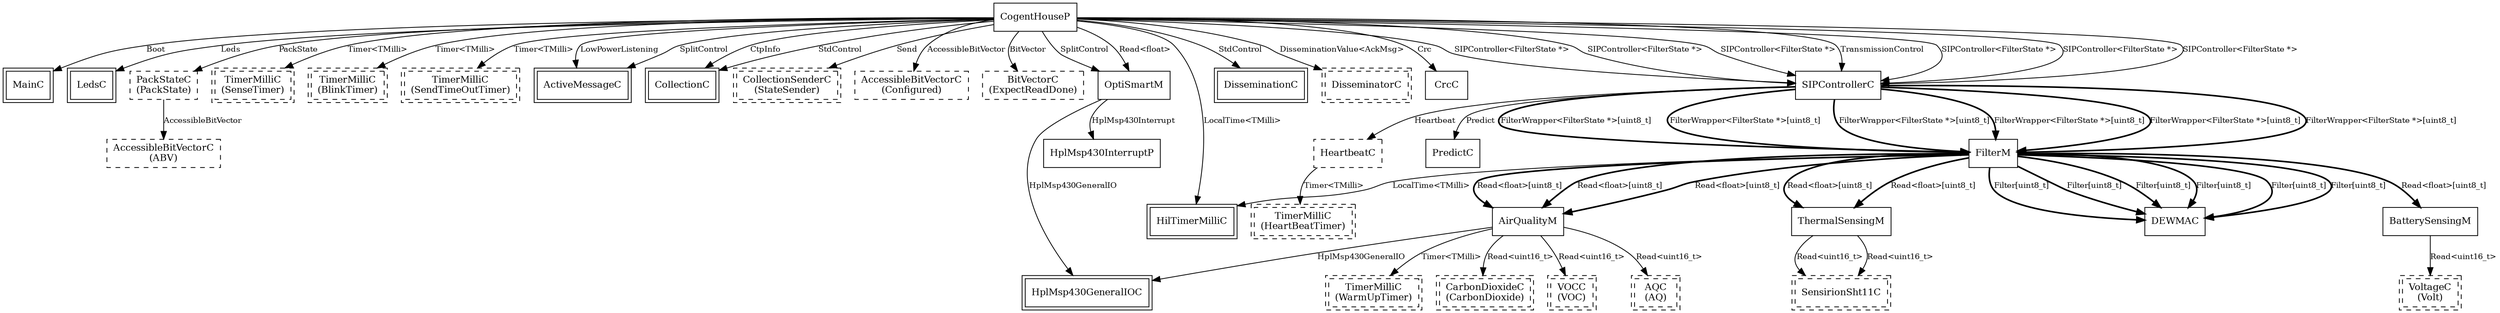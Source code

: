 digraph "CogentHouseC" {
  "CogentHouseP" [fontsize=12, shape=box, URL="../chtml/CogentHouseP.html"];
  "MainC" [fontsize=12, shape=box,peripheries=2, URL="../chtml/tos.system.MainC.html"];
  "CogentHouseP" [fontsize=12, shape=box, URL="../chtml/CogentHouseP.html"];
  "LedsC" [fontsize=12, shape=box,peripheries=2, URL="../chtml/tos.system.LedsC.html"];
  "CogentHouseP" [fontsize=12, shape=box, URL="../chtml/CogentHouseP.html"];
  "HilTimerMilliC" [fontsize=12, shape=box,peripheries=2, URL="../chtml/tos.chips.msp430.timer.HilTimerMilliC.html"];
  "CogentHouseP" [fontsize=12, shape=box, URL="../chtml/CogentHouseP.html"];
  "CogentHouseC.SenseTimer" [fontsize=12, shape=box,peripheries=2, style=dashed, label="TimerMilliC\n(SenseTimer)", URL="../chtml/tos.system.TimerMilliC.html"];
  "CogentHouseP" [fontsize=12, shape=box, URL="../chtml/CogentHouseP.html"];
  "CogentHouseC.BlinkTimer" [fontsize=12, shape=box,peripheries=2, style=dashed, label="TimerMilliC\n(BlinkTimer)", URL="../chtml/tos.system.TimerMilliC.html"];
  "CogentHouseP" [fontsize=12, shape=box, URL="../chtml/CogentHouseP.html"];
  "CogentHouseC.SendTimeOutTimer" [fontsize=12, shape=box,peripheries=2, style=dashed, label="TimerMilliC\n(SendTimeOutTimer)", URL="../chtml/tos.system.TimerMilliC.html"];
  "CogentHouseP" [fontsize=12, shape=box, URL="../chtml/CogentHouseP.html"];
  "ActiveMessageC" [fontsize=12, shape=box,peripheries=2, URL="../chtml/tos.platforms.telosa.ActiveMessageC.html"];
  "CogentHouseP" [fontsize=12, shape=box, URL="../chtml/CogentHouseP.html"];
  "CollectionC" [fontsize=12, shape=box,peripheries=2, URL="../chtml/tos.lib.net.ctp.CollectionC.html"];
  "CogentHouseP" [fontsize=12, shape=box, URL="../chtml/CogentHouseP.html"];
  "CollectionC" [fontsize=12, shape=box,peripheries=2, URL="../chtml/tos.lib.net.ctp.CollectionC.html"];
  "CogentHouseP" [fontsize=12, shape=box, URL="../chtml/CogentHouseP.html"];
  "CogentHouseC.StateSender" [fontsize=12, shape=box,peripheries=2, style=dashed, label="CollectionSenderC\n(StateSender)", URL="../chtml/tos.lib.net.ctp.CollectionSenderC.html"];
  "CogentHouseP" [fontsize=12, shape=box, URL="../chtml/CogentHouseP.html"];
  "ActiveMessageC" [fontsize=12, shape=box,peripheries=2, URL="../chtml/tos.platforms.telosa.ActiveMessageC.html"];
  "CogentHouseP" [fontsize=12, shape=box, URL="../chtml/CogentHouseP.html"];
  "CogentHouseC.Configured" [fontsize=12, shape=box, style=dashed, label="AccessibleBitVectorC\n(Configured)", URL="../chtml/..AccessibleBitVector.AccessibleBitVectorC.html"];
  "CogentHouseP" [fontsize=12, shape=box, URL="../chtml/CogentHouseP.html"];
  "CogentHouseC.ExpectReadDone" [fontsize=12, shape=box, style=dashed, label="BitVectorC\n(ExpectReadDone)", URL="../chtml/tos.system.BitVectorC.html"];
  "CogentHouseC.PackState" [fontsize=12, shape=box, style=dashed, label="PackStateC\n(PackState)", URL="../chtml/..PackState.PackStateC.html"];
  "CogentHouseC.ABV" [fontsize=12, shape=box, style=dashed, label="AccessibleBitVectorC\n(ABV)", URL="../chtml/..AccessibleBitVector.AccessibleBitVectorC.html"];
  "CogentHouseP" [fontsize=12, shape=box, URL="../chtml/CogentHouseP.html"];
  "CogentHouseC.PackState" [fontsize=12, shape=box, style=dashed, label="PackStateC\n(PackState)", URL="../chtml/..PackState.PackStateC.html"];
  "ThermalSensingM" [fontsize=12, shape=box, URL="../chtml/..Sensing.Base.ThermalSensingM.html"];
  "CogentHouseC.SensirionSht11C" [fontsize=12, shape=box,peripheries=2, style=dashed, label="SensirionSht11C", URL="../chtml/tos.platforms.telosa.chips.sht11.SensirionSht11C.html"];
  "ThermalSensingM" [fontsize=12, shape=box, URL="../chtml/..Sensing.Base.ThermalSensingM.html"];
  "CogentHouseC.SensirionSht11C" [fontsize=12, shape=box,peripheries=2, style=dashed, label="SensirionSht11C", URL="../chtml/tos.platforms.telosa.chips.sht11.SensirionSht11C.html"];
  "BatterySensingM" [fontsize=12, shape=box, URL="../chtml/..Sensing.Base.BatterySensingM.html"];
  "CogentHouseC.Volt" [fontsize=12, shape=box,peripheries=2, style=dashed, label="VoltageC\n(Volt)", URL="../chtml/tos.platforms.telosb.VoltageC.html"];
  "AirQualityM" [fontsize=12, shape=box, URL="../chtml/..Sensing.AirQuality.AirQualityM.html"];
  "CogentHouseC.CarbonDioxide" [fontsize=12, shape=box,peripheries=2, style=dashed, label="CarbonDioxideC\n(CarbonDioxide)", URL="../chtml/..Sensing.AirQuality.CarbonDioxideC.html"];
  "AirQualityM" [fontsize=12, shape=box, URL="../chtml/..Sensing.AirQuality.AirQualityM.html"];
  "CogentHouseC.VOC" [fontsize=12, shape=box,peripheries=2, style=dashed, label="VOCC\n(VOC)", URL="../chtml/..Sensing.AirQuality.VOCC.html"];
  "AirQualityM" [fontsize=12, shape=box, URL="../chtml/..Sensing.AirQuality.AirQualityM.html"];
  "CogentHouseC.AQ" [fontsize=12, shape=box,peripheries=2, style=dashed, label="AQC\n(AQ)", URL="../chtml/..Sensing.AirQuality.AQC.html"];
  "AirQualityM" [fontsize=12, shape=box, URL="../chtml/..Sensing.AirQuality.AirQualityM.html"];
  "HplMsp430GeneralIOC" [fontsize=12, shape=box,peripheries=2, URL="../chtml/tos.chips.msp430.pins.HplMsp430GeneralIOC.html"];
  "AirQualityM" [fontsize=12, shape=box, URL="../chtml/..Sensing.AirQuality.AirQualityM.html"];
  "CogentHouseC.WarmUpTimer" [fontsize=12, shape=box,peripheries=2, style=dashed, label="TimerMilliC\n(WarmUpTimer)", URL="../chtml/tos.system.TimerMilliC.html"];
  "OptiSmartM" [fontsize=12, shape=box, URL="../chtml/..Sensing.OptiSmart.OptiSmartM.html"];
  "HplMsp430GeneralIOC" [fontsize=12, shape=box,peripheries=2, URL="../chtml/tos.chips.msp430.pins.HplMsp430GeneralIOC.html"];
  "OptiSmartM" [fontsize=12, shape=box, URL="../chtml/..Sensing.OptiSmart.OptiSmartM.html"];
  "HplMsp430InterruptP" [fontsize=12, shape=box, URL="../chtml/tos.chips.msp430.pins.HplMsp430InterruptP.html"];
  "CogentHouseP" [fontsize=12, shape=box, URL="../chtml/CogentHouseP.html"];
  "DisseminationC" [fontsize=12, shape=box,peripheries=2, URL="../chtml/tos.lib.net.drip.DisseminationC.html"];
  "CogentHouseP" [fontsize=12, shape=box, URL="../chtml/CogentHouseP.html"];
  "CogentHouseC.DisseminatorC" [fontsize=12, shape=box,peripheries=2, style=dashed, label="DisseminatorC", URL="../chtml/tos.lib.net.drip.DisseminatorC.html"];
  "CogentHouseP" [fontsize=12, shape=box, URL="../chtml/CogentHouseP.html"];
  "CrcC" [fontsize=12, shape=box, URL="../chtml/tos.system.CrcC.html"];
  "SIPControllerC" [fontsize=12, shape=box, URL="../chtml/..SIPController.SIPControllerC.html"];
  "PredictC" [fontsize=12, shape=box, URL="../chtml/..Predict.PredictC.html"];
  "CogentHouseC.HeartbeatC" [fontsize=12, shape=box, style=dashed, label="HeartbeatC", URL="../chtml/..Heartbeat.HeartbeatC.html"];
  "CogentHouseC.HeartBeatTimer" [fontsize=12, shape=box,peripheries=2, style=dashed, label="TimerMilliC\n(HeartBeatTimer)", URL="../chtml/tos.system.TimerMilliC.html"];
  "SIPControllerC" [fontsize=12, shape=box, URL="../chtml/..SIPController.SIPControllerC.html"];
  "CogentHouseC.HeartbeatC" [fontsize=12, shape=box, style=dashed, label="HeartbeatC", URL="../chtml/..Heartbeat.HeartbeatC.html"];
  "FilterM" [fontsize=12, shape=box, URL="../chtml/..FilterWrapper.FilterM.html"];
  "FilterM" [fontsize=12, shape=box, URL="../chtml/..FilterWrapper.FilterM.html"];
  "DEWMAC" [fontsize=12, shape=box, URL="../chtml/..Filters.DEWMA.DEWMAC.html"];
  "FilterM" [fontsize=12, shape=box, URL="../chtml/..FilterWrapper.FilterM.html"];
  "ThermalSensingM" [fontsize=12, shape=box, URL="../chtml/..Sensing.Base.ThermalSensingM.html"];
  "SIPControllerC" [fontsize=12, shape=box, URL="../chtml/..SIPController.SIPControllerC.html"];
  "FilterM" [fontsize=12, shape=box, URL="../chtml/..FilterWrapper.FilterM.html"];
  "CogentHouseP" [fontsize=12, shape=box, URL="../chtml/CogentHouseP.html"];
  "SIPControllerC" [fontsize=12, shape=box, URL="../chtml/..SIPController.SIPControllerC.html"];
  "ThermalSensingM" [fontsize=12, shape=box, URL="../chtml/..Sensing.Base.ThermalSensingM.html"];
  "CogentHouseP" [fontsize=12, shape=box, URL="../chtml/CogentHouseP.html"];
  "BatterySensingM" [fontsize=12, shape=box, URL="../chtml/..Sensing.Base.BatterySensingM.html"];
  "CogentHouseP" [fontsize=12, shape=box, URL="../chtml/CogentHouseP.html"];
  "AirQualityM" [fontsize=12, shape=box, URL="../chtml/..Sensing.AirQuality.AirQualityM.html"];
  "CogentHouseP" [fontsize=12, shape=box, URL="../chtml/CogentHouseP.html"];
  "AirQualityM" [fontsize=12, shape=box, URL="../chtml/..Sensing.AirQuality.AirQualityM.html"];
  "CogentHouseP" [fontsize=12, shape=box, URL="../chtml/CogentHouseP.html"];
  "AirQualityM" [fontsize=12, shape=box, URL="../chtml/..Sensing.AirQuality.AirQualityM.html"];
  "CogentHouseP" [fontsize=12, shape=box, URL="../chtml/CogentHouseP.html"];
  "CogentHouseP" [fontsize=12, shape=box, URL="../chtml/CogentHouseP.html"];
  "OptiSmartM" [fontsize=12, shape=box, URL="../chtml/..Sensing.OptiSmart.OptiSmartM.html"];
  "CogentHouseP" [fontsize=12, shape=box, URL="../chtml/CogentHouseP.html"];
  "OptiSmartM" [fontsize=12, shape=box, URL="../chtml/..Sensing.OptiSmart.OptiSmartM.html"];
  "CogentHouseP" [fontsize=12, shape=box, URL="../chtml/CogentHouseP.html"];
  "SIPControllerC" [fontsize=12, shape=box, URL="../chtml/..SIPController.SIPControllerC.html"];
  "CogentHouseP" -> "MainC" [label="Boot", URL="../ihtml/tos.interfaces.Boot.html", fontsize=10];
  "CogentHouseP" -> "LedsC" [label="Leds", URL="../ihtml/tos.interfaces.Leds.html", fontsize=10];
  "CogentHouseP" -> "HilTimerMilliC" [label="LocalTime<TMilli>", URL="../ihtml/tos.lib.timer.LocalTime.html", fontsize=10];
  "CogentHouseP" -> "CogentHouseC.SenseTimer" [label="Timer<TMilli>", URL="../ihtml/tos.lib.timer.Timer.html", fontsize=10];
  "CogentHouseP" -> "CogentHouseC.BlinkTimer" [label="Timer<TMilli>", URL="../ihtml/tos.lib.timer.Timer.html", fontsize=10];
  "CogentHouseP" -> "CogentHouseC.SendTimeOutTimer" [label="Timer<TMilli>", URL="../ihtml/tos.lib.timer.Timer.html", fontsize=10];
  "CogentHouseP" -> "ActiveMessageC" [label="SplitControl", URL="../ihtml/tos.interfaces.SplitControl.html", fontsize=10];
  "CogentHouseP" -> "CollectionC" [label="StdControl", URL="../ihtml/tos.interfaces.StdControl.html", fontsize=10];
  "CogentHouseP" -> "CollectionC" [label="CtpInfo", URL="../ihtml/tos.lib.net.ctp.CtpInfo.html", fontsize=10];
  "CogentHouseP" -> "CogentHouseC.StateSender" [label="Send", URL="../ihtml/tos.interfaces.Send.html", fontsize=10];
  "CogentHouseP" -> "ActiveMessageC" [label="LowPowerListening", URL="../ihtml/tos.interfaces.LowPowerListening.html", fontsize=10];
  "CogentHouseP" -> "CogentHouseC.Configured" [label="AccessibleBitVector", URL="../ihtml/..AccessibleBitVector.AccessibleBitVector.html", fontsize=10];
  "CogentHouseP" -> "CogentHouseC.ExpectReadDone" [label="BitVector", URL="../ihtml/tos.interfaces.BitVector.html", fontsize=10];
  "CogentHouseC.PackState" -> "CogentHouseC.ABV" [label="AccessibleBitVector", URL="../ihtml/..AccessibleBitVector.AccessibleBitVector.html", fontsize=10];
  "CogentHouseP" -> "CogentHouseC.PackState" [label="PackState", URL="../ihtml/..PackState.PackState.html", fontsize=10];
  "ThermalSensingM" -> "CogentHouseC.SensirionSht11C" [label="Read<uint16_t>", URL="../ihtml/tos.interfaces.Read.html", fontsize=10];
  "ThermalSensingM" -> "CogentHouseC.SensirionSht11C" [label="Read<uint16_t>", URL="../ihtml/tos.interfaces.Read.html", fontsize=10];
  "BatterySensingM" -> "CogentHouseC.Volt" [label="Read<uint16_t>", URL="../ihtml/tos.interfaces.Read.html", fontsize=10];
  "AirQualityM" -> "CogentHouseC.CarbonDioxide" [label="Read<uint16_t>", URL="../ihtml/tos.interfaces.Read.html", fontsize=10];
  "AirQualityM" -> "CogentHouseC.VOC" [label="Read<uint16_t>", URL="../ihtml/tos.interfaces.Read.html", fontsize=10];
  "AirQualityM" -> "CogentHouseC.AQ" [label="Read<uint16_t>", URL="../ihtml/tos.interfaces.Read.html", fontsize=10];
  "AirQualityM" -> "HplMsp430GeneralIOC" [label="HplMsp430GeneralIO", URL="../ihtml/tos.chips.msp430.pins.HplMsp430GeneralIO.html", fontsize=10];
  "AirQualityM" -> "CogentHouseC.WarmUpTimer" [label="Timer<TMilli>", URL="../ihtml/tos.lib.timer.Timer.html", fontsize=10];
  "OptiSmartM" -> "HplMsp430GeneralIOC" [label="HplMsp430GeneralIO", URL="../ihtml/tos.chips.msp430.pins.HplMsp430GeneralIO.html", fontsize=10];
  "OptiSmartM" -> "HplMsp430InterruptP" [label="HplMsp430Interrupt", URL="../ihtml/tos.chips.msp430.pins.HplMsp430Interrupt.html", fontsize=10];
  "CogentHouseP" -> "DisseminationC" [label="StdControl", URL="../ihtml/tos.interfaces.StdControl.html", fontsize=10];
  "CogentHouseP" -> "CogentHouseC.DisseminatorC" [label="DisseminationValue<AckMsg>", URL="../ihtml/tos.lib.net.DisseminationValue.html", fontsize=10];
  "CogentHouseP" -> "CrcC" [label="Crc", URL="../ihtml/tos.interfaces.Crc.html", fontsize=10];
  "SIPControllerC" -> "PredictC" [label="Predict", URL="../ihtml/..Predict.Predict.html", fontsize=10];
  "CogentHouseC.HeartbeatC" -> "CogentHouseC.HeartBeatTimer" [label="Timer<TMilli>", URL="../ihtml/tos.lib.timer.Timer.html", fontsize=10];
  "SIPControllerC" -> "CogentHouseC.HeartbeatC" [label="Heartbeat", URL="../ihtml/..Heartbeat.Heartbeat.html", fontsize=10];
  "FilterM" -> "HilTimerMilliC" [label="LocalTime<TMilli>", URL="../ihtml/tos.lib.timer.LocalTime.html", fontsize=10];
  "FilterM" -> "DEWMAC" [label="Filter[uint8_t]", style=bold, URL="../ihtml/..Filters.Filter.html", fontsize=10];
  "FilterM" -> "ThermalSensingM" [label="Read<float>[uint8_t]", style=bold, URL="../ihtml/tos.interfaces.Read.html", fontsize=10];
  "SIPControllerC" -> "FilterM" [label="FilterWrapper<FilterState *>[uint8_t]", style=bold, URL="../ihtml/..FilterWrapper.FilterWrapper.html", fontsize=10];
  "CogentHouseP" -> "SIPControllerC" [label="SIPController<FilterState *>", URL="../ihtml/..SIPController.SIPController.html", fontsize=10];
  "FilterM" -> "DEWMAC" [label="Filter[uint8_t]", style=bold, URL="../ihtml/..Filters.Filter.html", fontsize=10];
  "FilterM" -> "ThermalSensingM" [label="Read<float>[uint8_t]", style=bold, URL="../ihtml/tos.interfaces.Read.html", fontsize=10];
  "SIPControllerC" -> "FilterM" [label="FilterWrapper<FilterState *>[uint8_t]", style=bold, URL="../ihtml/..FilterWrapper.FilterWrapper.html", fontsize=10];
  "CogentHouseP" -> "SIPControllerC" [label="SIPController<FilterState *>", URL="../ihtml/..SIPController.SIPController.html", fontsize=10];
  "FilterM" -> "DEWMAC" [label="Filter[uint8_t]", style=bold, URL="../ihtml/..Filters.Filter.html", fontsize=10];
  "FilterM" -> "BatterySensingM" [label="Read<float>[uint8_t]", style=bold, URL="../ihtml/tos.interfaces.Read.html", fontsize=10];
  "SIPControllerC" -> "FilterM" [label="FilterWrapper<FilterState *>[uint8_t]", style=bold, URL="../ihtml/..FilterWrapper.FilterWrapper.html", fontsize=10];
  "CogentHouseP" -> "SIPControllerC" [label="SIPController<FilterState *>", URL="../ihtml/..SIPController.SIPController.html", fontsize=10];
  "FilterM" -> "DEWMAC" [label="Filter[uint8_t]", style=bold, URL="../ihtml/..Filters.Filter.html", fontsize=10];
  "FilterM" -> "AirQualityM" [label="Read<float>[uint8_t]", style=bold, URL="../ihtml/tos.interfaces.Read.html", fontsize=10];
  "SIPControllerC" -> "FilterM" [label="FilterWrapper<FilterState *>[uint8_t]", style=bold, URL="../ihtml/..FilterWrapper.FilterWrapper.html", fontsize=10];
  "CogentHouseP" -> "SIPControllerC" [label="SIPController<FilterState *>", URL="../ihtml/..SIPController.SIPController.html", fontsize=10];
  "FilterM" -> "DEWMAC" [label="Filter[uint8_t]", style=bold, URL="../ihtml/..Filters.Filter.html", fontsize=10];
  "FilterM" -> "AirQualityM" [label="Read<float>[uint8_t]", style=bold, URL="../ihtml/tos.interfaces.Read.html", fontsize=10];
  "SIPControllerC" -> "FilterM" [label="FilterWrapper<FilterState *>[uint8_t]", style=bold, URL="../ihtml/..FilterWrapper.FilterWrapper.html", fontsize=10];
  "CogentHouseP" -> "SIPControllerC" [label="SIPController<FilterState *>", URL="../ihtml/..SIPController.SIPController.html", fontsize=10];
  "FilterM" -> "DEWMAC" [label="Filter[uint8_t]", style=bold, URL="../ihtml/..Filters.Filter.html", fontsize=10];
  "FilterM" -> "AirQualityM" [label="Read<float>[uint8_t]", style=bold, URL="../ihtml/tos.interfaces.Read.html", fontsize=10];
  "SIPControllerC" -> "FilterM" [label="FilterWrapper<FilterState *>[uint8_t]", style=bold, URL="../ihtml/..FilterWrapper.FilterWrapper.html", fontsize=10];
  "CogentHouseP" -> "SIPControllerC" [label="SIPController<FilterState *>", URL="../ihtml/..SIPController.SIPController.html", fontsize=10];
  "CogentHouseP" -> "OptiSmartM" [label="Read<float>", URL="../ihtml/tos.interfaces.Read.html", fontsize=10];
  "CogentHouseP" -> "OptiSmartM" [label="SplitControl", URL="../ihtml/tos.interfaces.SplitControl.html", fontsize=10];
  "CogentHouseP" -> "SIPControllerC" [label="TransmissionControl", URL="../ihtml/..SIPController.TransmissionControl.html", fontsize=10];
}
